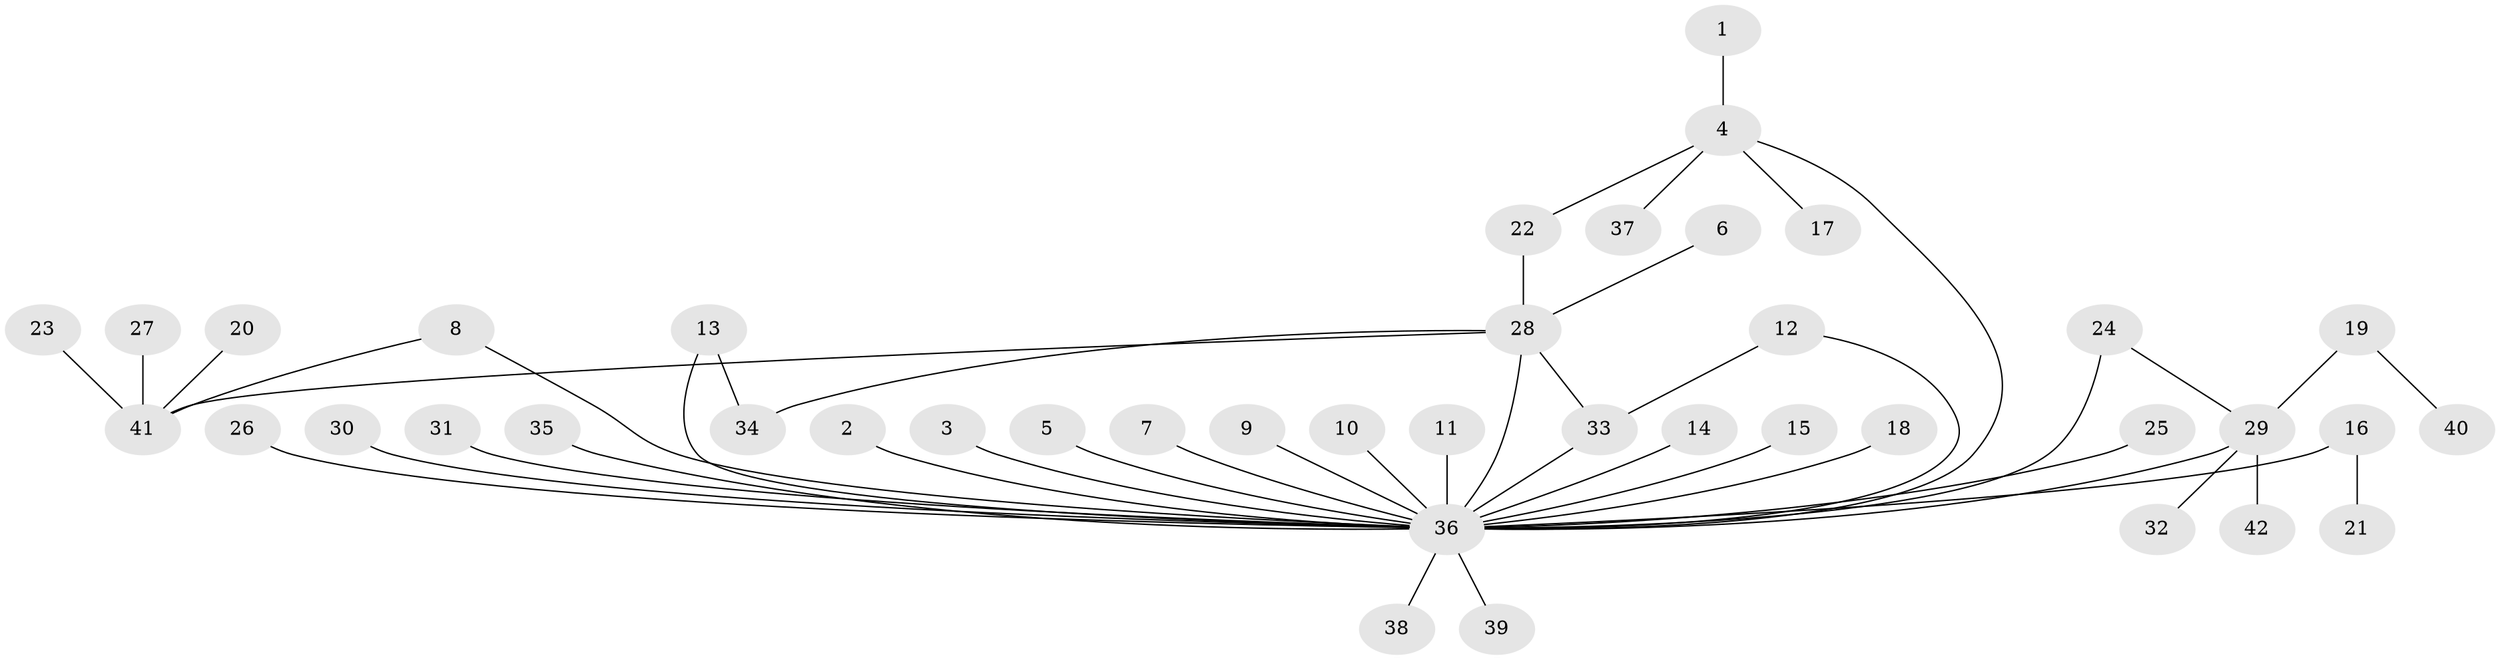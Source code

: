 // original degree distribution, {2: 0.27710843373493976, 6: 0.024096385542168676, 1: 0.5060240963855421, 20: 0.012048192771084338, 3: 0.10843373493975904, 7: 0.012048192771084338, 15: 0.012048192771084338, 4: 0.03614457831325301, 5: 0.012048192771084338}
// Generated by graph-tools (version 1.1) at 2025/49/03/09/25 03:49:56]
// undirected, 42 vertices, 47 edges
graph export_dot {
graph [start="1"]
  node [color=gray90,style=filled];
  1;
  2;
  3;
  4;
  5;
  6;
  7;
  8;
  9;
  10;
  11;
  12;
  13;
  14;
  15;
  16;
  17;
  18;
  19;
  20;
  21;
  22;
  23;
  24;
  25;
  26;
  27;
  28;
  29;
  30;
  31;
  32;
  33;
  34;
  35;
  36;
  37;
  38;
  39;
  40;
  41;
  42;
  1 -- 4 [weight=1.0];
  2 -- 36 [weight=2.0];
  3 -- 36 [weight=1.0];
  4 -- 17 [weight=1.0];
  4 -- 22 [weight=1.0];
  4 -- 36 [weight=1.0];
  4 -- 37 [weight=1.0];
  5 -- 36 [weight=1.0];
  6 -- 28 [weight=1.0];
  7 -- 36 [weight=1.0];
  8 -- 36 [weight=1.0];
  8 -- 41 [weight=1.0];
  9 -- 36 [weight=1.0];
  10 -- 36 [weight=1.0];
  11 -- 36 [weight=1.0];
  12 -- 33 [weight=1.0];
  12 -- 36 [weight=1.0];
  13 -- 34 [weight=1.0];
  13 -- 36 [weight=1.0];
  14 -- 36 [weight=1.0];
  15 -- 36 [weight=1.0];
  16 -- 21 [weight=1.0];
  16 -- 36 [weight=1.0];
  18 -- 36 [weight=1.0];
  19 -- 29 [weight=1.0];
  19 -- 40 [weight=1.0];
  20 -- 41 [weight=1.0];
  22 -- 28 [weight=1.0];
  23 -- 41 [weight=1.0];
  24 -- 29 [weight=1.0];
  24 -- 36 [weight=3.0];
  25 -- 36 [weight=1.0];
  26 -- 36 [weight=1.0];
  27 -- 41 [weight=1.0];
  28 -- 33 [weight=1.0];
  28 -- 34 [weight=1.0];
  28 -- 36 [weight=1.0];
  28 -- 41 [weight=1.0];
  29 -- 32 [weight=1.0];
  29 -- 36 [weight=1.0];
  29 -- 42 [weight=1.0];
  30 -- 36 [weight=1.0];
  31 -- 36 [weight=1.0];
  33 -- 36 [weight=1.0];
  35 -- 36 [weight=1.0];
  36 -- 38 [weight=1.0];
  36 -- 39 [weight=1.0];
}
